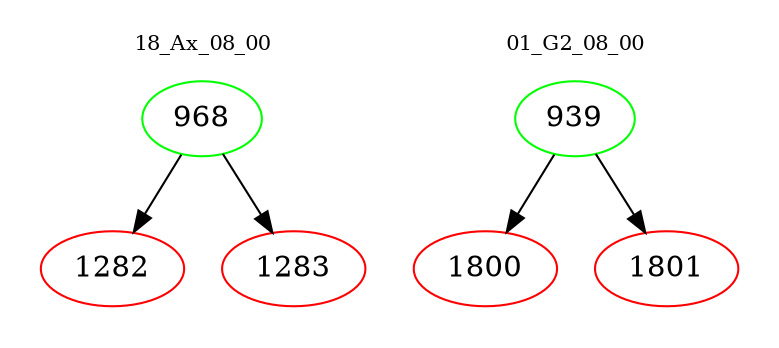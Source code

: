 digraph{
subgraph cluster_0 {
color = white
label = "18_Ax_08_00";
fontsize=10;
T0_968 [label="968", color="green"]
T0_968 -> T0_1282 [color="black"]
T0_1282 [label="1282", color="red"]
T0_968 -> T0_1283 [color="black"]
T0_1283 [label="1283", color="red"]
}
subgraph cluster_1 {
color = white
label = "01_G2_08_00";
fontsize=10;
T1_939 [label="939", color="green"]
T1_939 -> T1_1800 [color="black"]
T1_1800 [label="1800", color="red"]
T1_939 -> T1_1801 [color="black"]
T1_1801 [label="1801", color="red"]
}
}
